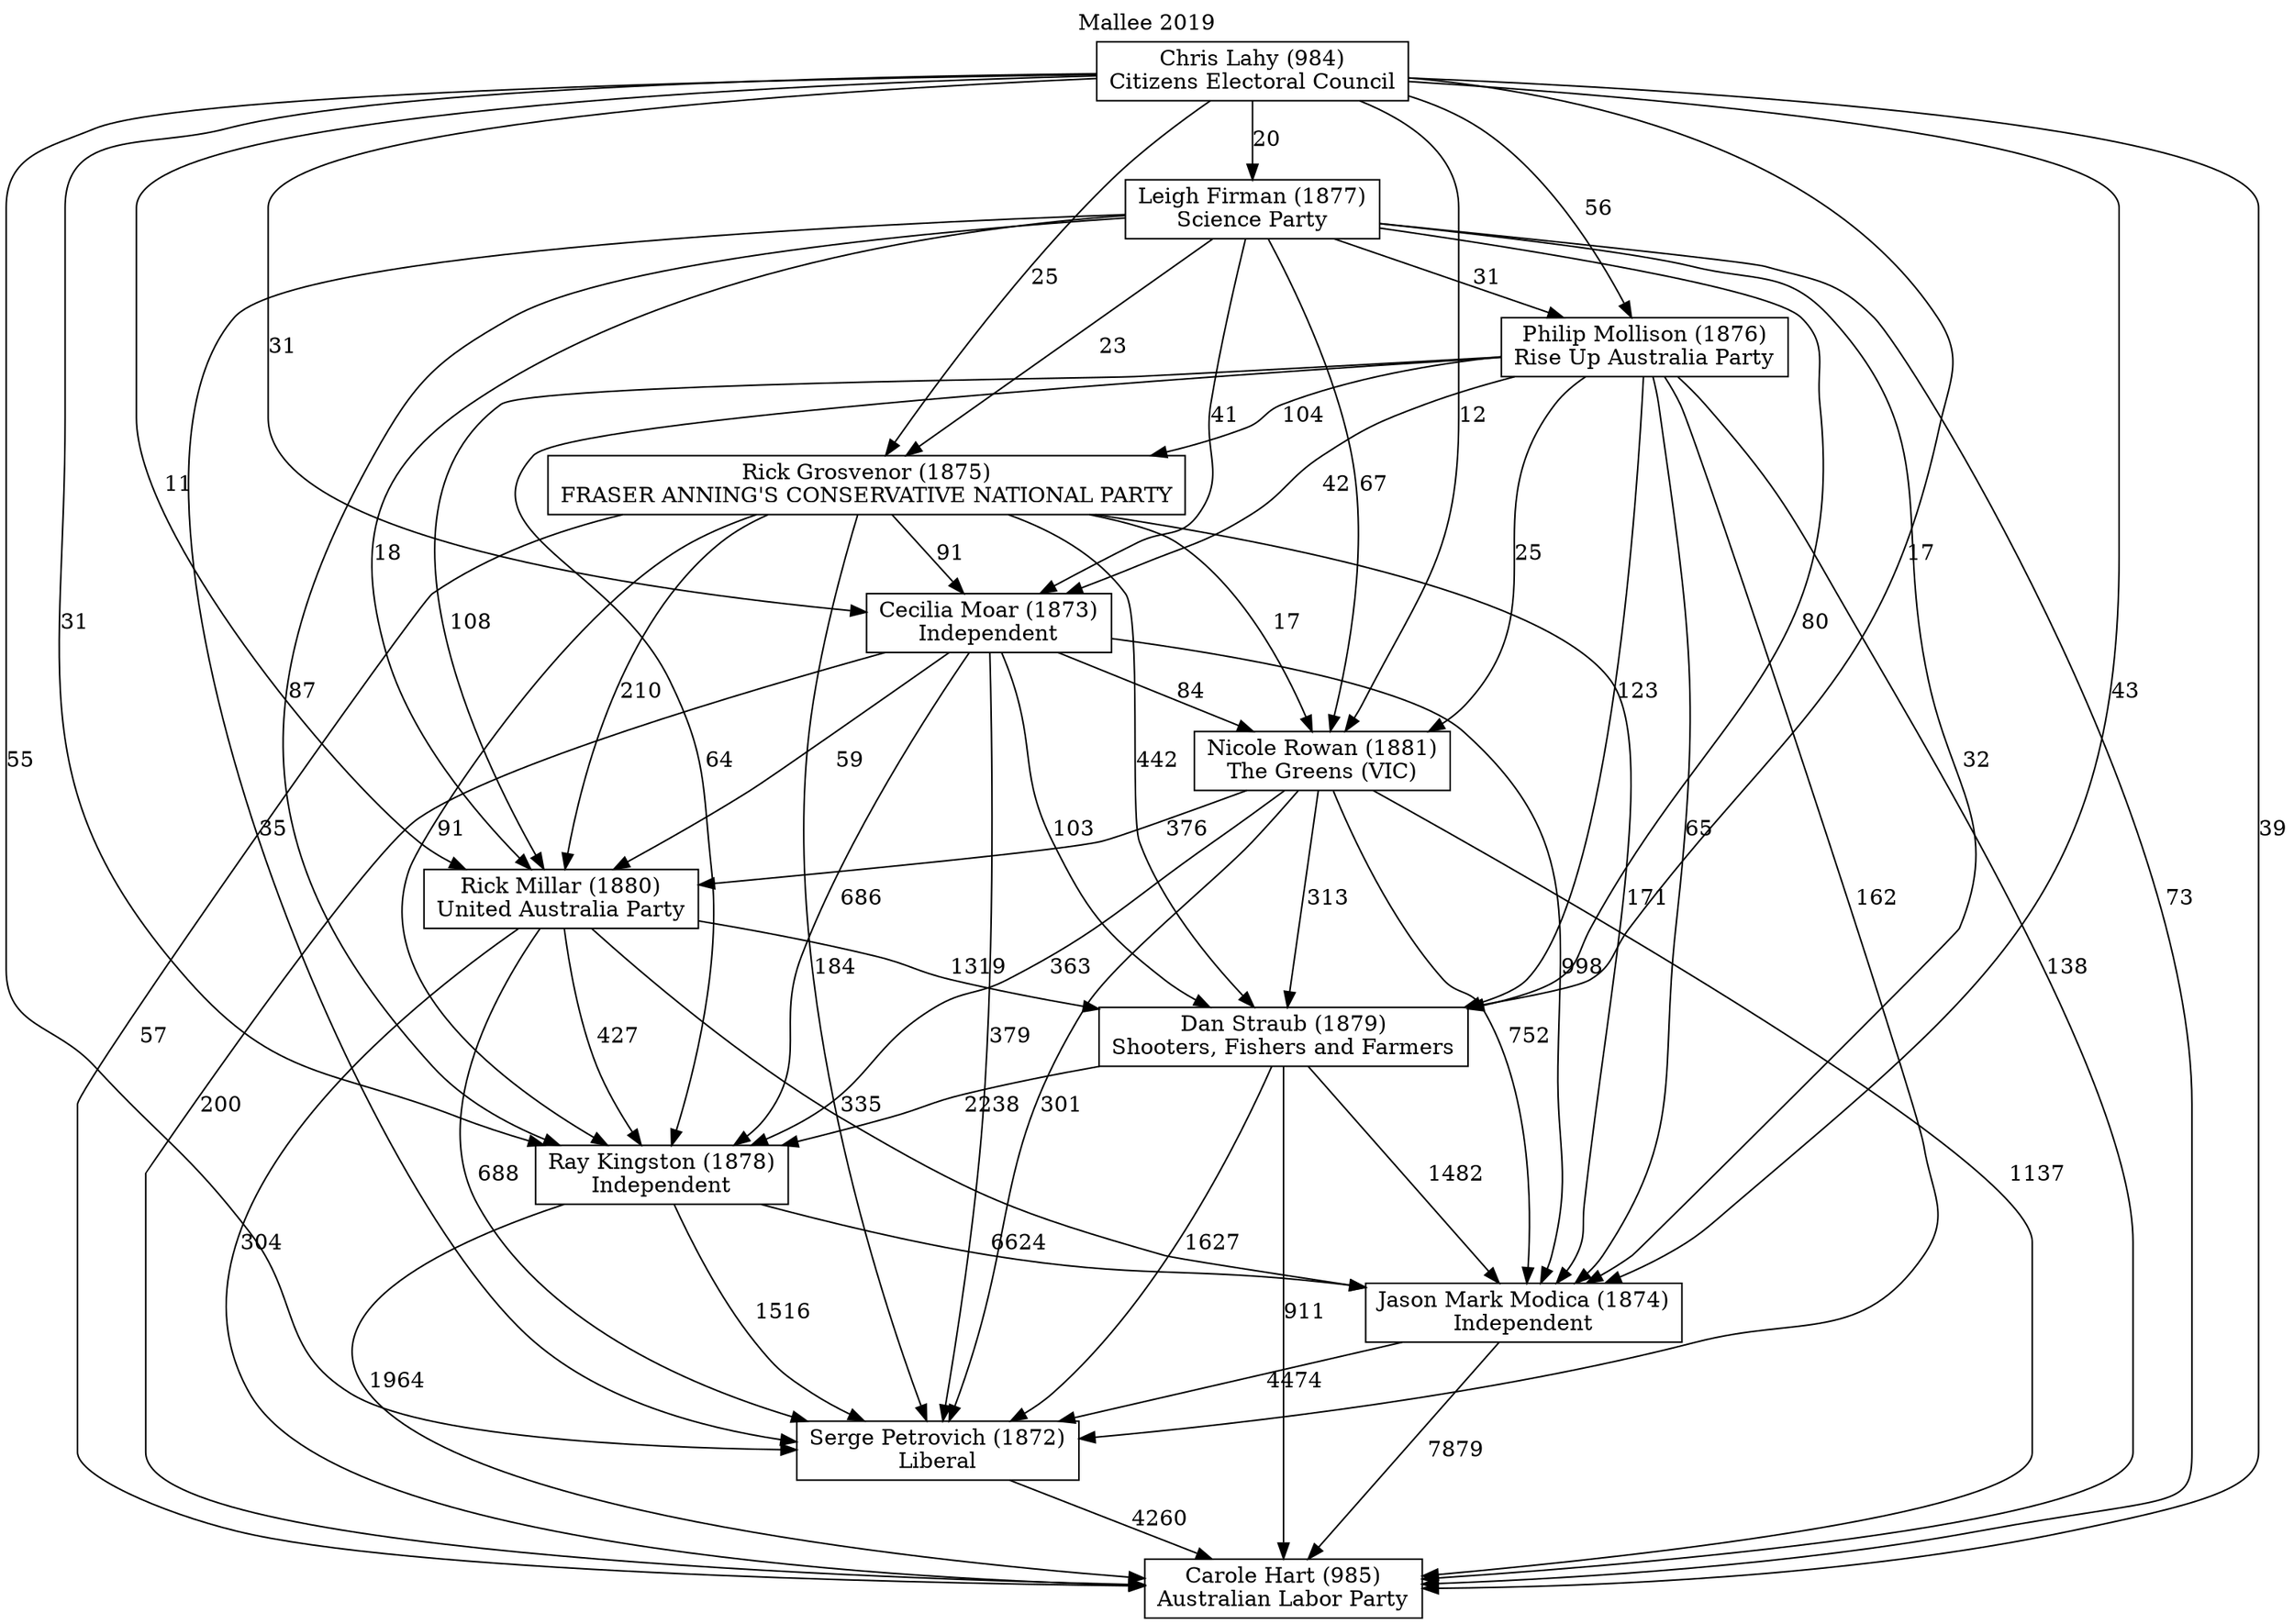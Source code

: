 // House preference flow
digraph "Carole Hart (985)_Mallee_2019" {
	graph [label="Mallee 2019" labelloc=t mclimit=10]
	node [shape=box]
	"Carole Hart (985)" [label="Carole Hart (985)
Australian Labor Party"]
	"Serge Petrovich (1872)" [label="Serge Petrovich (1872)
Liberal"]
	"Jason Mark Modica (1874)" [label="Jason Mark Modica (1874)
Independent"]
	"Ray Kingston (1878)" [label="Ray Kingston (1878)
Independent"]
	"Dan Straub (1879)" [label="Dan Straub (1879)
Shooters, Fishers and Farmers"]
	"Rick Millar (1880)" [label="Rick Millar (1880)
United Australia Party"]
	"Nicole Rowan (1881)" [label="Nicole Rowan (1881)
The Greens (VIC)"]
	"Cecilia Moar (1873)" [label="Cecilia Moar (1873)
Independent"]
	"Rick Grosvenor (1875)" [label="Rick Grosvenor (1875)
FRASER ANNING'S CONSERVATIVE NATIONAL PARTY"]
	"Philip Mollison (1876)" [label="Philip Mollison (1876)
Rise Up Australia Party"]
	"Leigh Firman (1877)" [label="Leigh Firman (1877)
Science Party"]
	"Chris Lahy (984)" [label="Chris Lahy (984)
Citizens Electoral Council"]
	"Serge Petrovich (1872)" -> "Carole Hart (985)" [label=4260]
	"Jason Mark Modica (1874)" -> "Serge Petrovich (1872)" [label=4474]
	"Ray Kingston (1878)" -> "Jason Mark Modica (1874)" [label=6624]
	"Dan Straub (1879)" -> "Ray Kingston (1878)" [label=2238]
	"Rick Millar (1880)" -> "Dan Straub (1879)" [label=1319]
	"Nicole Rowan (1881)" -> "Rick Millar (1880)" [label=376]
	"Cecilia Moar (1873)" -> "Nicole Rowan (1881)" [label=84]
	"Rick Grosvenor (1875)" -> "Cecilia Moar (1873)" [label=91]
	"Philip Mollison (1876)" -> "Rick Grosvenor (1875)" [label=104]
	"Leigh Firman (1877)" -> "Philip Mollison (1876)" [label=31]
	"Chris Lahy (984)" -> "Leigh Firman (1877)" [label=20]
	"Jason Mark Modica (1874)" -> "Carole Hart (985)" [label=7879]
	"Ray Kingston (1878)" -> "Carole Hart (985)" [label=1964]
	"Dan Straub (1879)" -> "Carole Hart (985)" [label=911]
	"Rick Millar (1880)" -> "Carole Hart (985)" [label=304]
	"Nicole Rowan (1881)" -> "Carole Hart (985)" [label=1137]
	"Cecilia Moar (1873)" -> "Carole Hart (985)" [label=200]
	"Rick Grosvenor (1875)" -> "Carole Hart (985)" [label=57]
	"Philip Mollison (1876)" -> "Carole Hart (985)" [label=138]
	"Leigh Firman (1877)" -> "Carole Hart (985)" [label=73]
	"Chris Lahy (984)" -> "Carole Hart (985)" [label=39]
	"Chris Lahy (984)" -> "Philip Mollison (1876)" [label=56]
	"Leigh Firman (1877)" -> "Rick Grosvenor (1875)" [label=23]
	"Chris Lahy (984)" -> "Rick Grosvenor (1875)" [label=25]
	"Philip Mollison (1876)" -> "Cecilia Moar (1873)" [label=42]
	"Leigh Firman (1877)" -> "Cecilia Moar (1873)" [label=41]
	"Chris Lahy (984)" -> "Cecilia Moar (1873)" [label=31]
	"Rick Grosvenor (1875)" -> "Nicole Rowan (1881)" [label=17]
	"Philip Mollison (1876)" -> "Nicole Rowan (1881)" [label=25]
	"Leigh Firman (1877)" -> "Nicole Rowan (1881)" [label=67]
	"Chris Lahy (984)" -> "Nicole Rowan (1881)" [label=12]
	"Cecilia Moar (1873)" -> "Rick Millar (1880)" [label=59]
	"Rick Grosvenor (1875)" -> "Rick Millar (1880)" [label=210]
	"Philip Mollison (1876)" -> "Rick Millar (1880)" [label=108]
	"Leigh Firman (1877)" -> "Rick Millar (1880)" [label=18]
	"Chris Lahy (984)" -> "Rick Millar (1880)" [label=11]
	"Nicole Rowan (1881)" -> "Dan Straub (1879)" [label=313]
	"Cecilia Moar (1873)" -> "Dan Straub (1879)" [label=103]
	"Rick Grosvenor (1875)" -> "Dan Straub (1879)" [label=442]
	"Philip Mollison (1876)" -> "Dan Straub (1879)" [label=123]
	"Leigh Firman (1877)" -> "Dan Straub (1879)" [label=80]
	"Chris Lahy (984)" -> "Dan Straub (1879)" [label=17]
	"Rick Millar (1880)" -> "Ray Kingston (1878)" [label=427]
	"Nicole Rowan (1881)" -> "Ray Kingston (1878)" [label=363]
	"Cecilia Moar (1873)" -> "Ray Kingston (1878)" [label=686]
	"Rick Grosvenor (1875)" -> "Ray Kingston (1878)" [label=91]
	"Philip Mollison (1876)" -> "Ray Kingston (1878)" [label=64]
	"Leigh Firman (1877)" -> "Ray Kingston (1878)" [label=87]
	"Chris Lahy (984)" -> "Ray Kingston (1878)" [label=31]
	"Dan Straub (1879)" -> "Jason Mark Modica (1874)" [label=1482]
	"Rick Millar (1880)" -> "Jason Mark Modica (1874)" [label=335]
	"Nicole Rowan (1881)" -> "Jason Mark Modica (1874)" [label=752]
	"Cecilia Moar (1873)" -> "Jason Mark Modica (1874)" [label=998]
	"Rick Grosvenor (1875)" -> "Jason Mark Modica (1874)" [label=171]
	"Philip Mollison (1876)" -> "Jason Mark Modica (1874)" [label=65]
	"Leigh Firman (1877)" -> "Jason Mark Modica (1874)" [label=32]
	"Chris Lahy (984)" -> "Jason Mark Modica (1874)" [label=43]
	"Ray Kingston (1878)" -> "Serge Petrovich (1872)" [label=1516]
	"Dan Straub (1879)" -> "Serge Petrovich (1872)" [label=1627]
	"Rick Millar (1880)" -> "Serge Petrovich (1872)" [label=688]
	"Nicole Rowan (1881)" -> "Serge Petrovich (1872)" [label=301]
	"Cecilia Moar (1873)" -> "Serge Petrovich (1872)" [label=379]
	"Rick Grosvenor (1875)" -> "Serge Petrovich (1872)" [label=184]
	"Philip Mollison (1876)" -> "Serge Petrovich (1872)" [label=162]
	"Leigh Firman (1877)" -> "Serge Petrovich (1872)" [label=35]
	"Chris Lahy (984)" -> "Serge Petrovich (1872)" [label=55]
}
